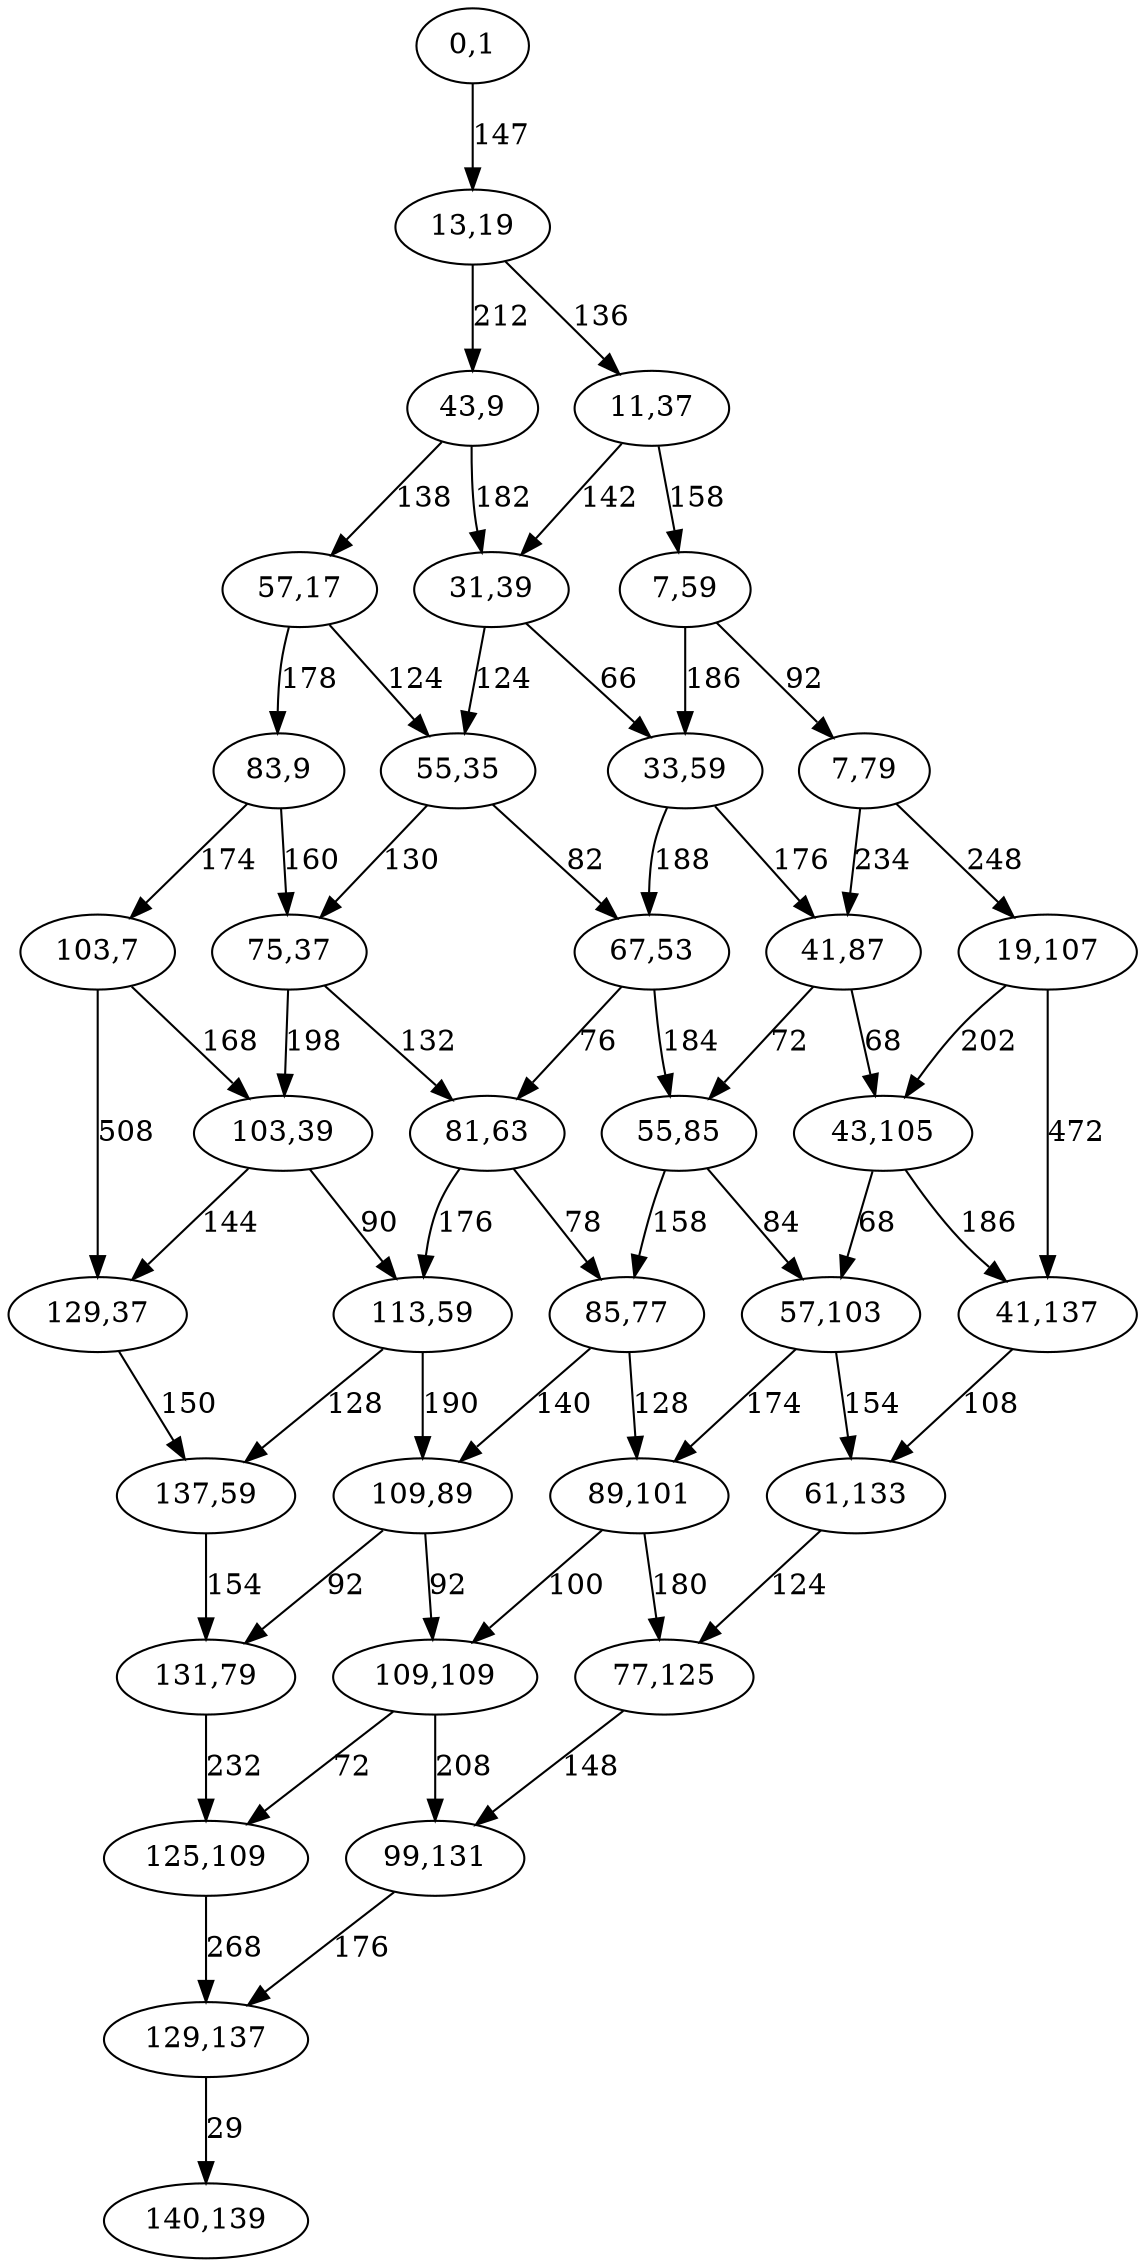 strict digraph day23 {
  "0,1" -> "13,19" [weight=147] [label=147]
  "13,19" -> "43,9" [weight=212] [label=212]
  "43,9" -> "57,17" [weight=138] [label=138]
  "57,17" -> "83,9" [weight=178] [label=178]
  "83,9" -> "103,7" [weight=174] [label=174]
  "103,7" -> "129,37" [weight=508] [label=508]
  "129,37" -> "137,59" [weight=150] [label=150]
  "137,59" -> "131,79" [weight=154] [label=154]
  "131,79" -> "125,109" [weight=232] [label=232]
  "125,109" -> "129,137" [weight=268] [label=268]
  "129,137" -> "140,139" [weight=29] [label=29]
  "103,7" -> "103,39" [weight=168] [label=168]
  "103,39" -> "129,37" [weight=144] [label=144]
  "103,39" -> "113,59" [weight=90] [label=90]
  "113,59" -> "137,59" [weight=128] [label=128]
  "113,59" -> "109,89" [weight=190] [label=190]
  "109,89" -> "131,79" [weight=92] [label=92]
  "109,89" -> "109,109" [weight=92] [label=92]
  "109,109" -> "125,109" [weight=72] [label=72]
  "109,109" -> "99,131" [weight=208] [label=208]
  "99,131" -> "129,137" [weight=176] [label=176]
  "83,9" -> "75,37" [weight=160] [label=160]
  "75,37" -> "103,39" [weight=198] [label=198]
  "75,37" -> "81,63" [weight=132] [label=132]
  "81,63" -> "113,59" [weight=176] [label=176]
  "81,63" -> "85,77" [weight=78] [label=78]
  "85,77" -> "109,89" [weight=140] [label=140]
  "85,77" -> "89,101" [weight=128] [label=128]
  "89,101" -> "109,109" [weight=100] [label=100]
  "89,101" -> "77,125" [weight=180] [label=180]
  "77,125" -> "99,131" [weight=148] [label=148]
  "57,17" -> "55,35" [weight=124] [label=124]
  "55,35" -> "75,37" [weight=130] [label=130]
  "55,35" -> "67,53" [weight=82] [label=82]
  "67,53" -> "81,63" [weight=76] [label=76]
  "67,53" -> "55,85" [weight=184] [label=184]
  "55,85" -> "85,77" [weight=158] [label=158]
  "55,85" -> "57,103" [weight=84] [label=84]
  "57,103" -> "89,101" [weight=174] [label=174]
  "57,103" -> "61,133" [weight=154] [label=154]
  "61,133" -> "77,125" [weight=124] [label=124]
  "43,9" -> "31,39" [weight=182] [label=182]
  "31,39" -> "55,35" [weight=124] [label=124]
  "31,39" -> "33,59" [weight=66] [label=66]
  "33,59" -> "67,53" [weight=188] [label=188]
  "33,59" -> "41,87" [weight=176] [label=176]
  "41,87" -> "55,85" [weight=72] [label=72]
  "41,87" -> "43,105" [weight=68] [label=68]
  "43,105" -> "57,103" [weight=68] [label=68]
  "43,105" -> "41,137" [weight=186] [label=186]
  "41,137" -> "61,133" [weight=108] [label=108]
  "13,19" -> "11,37" [weight=136] [label=136]
  "11,37" -> "31,39" [weight=142] [label=142]
  "11,37" -> "7,59" [weight=158] [label=158]
  "7,59" -> "33,59" [weight=186] [label=186]
  "7,59" -> "7,79" [weight=92] [label=92]
  "7,79" -> "41,87" [weight=234] [label=234]
  "7,79" -> "19,107" [weight=248] [label=248]
  "19,107" -> "43,105" [weight=202] [label=202]
  "19,107" -> "41,137" [weight=472] [label=472]
}